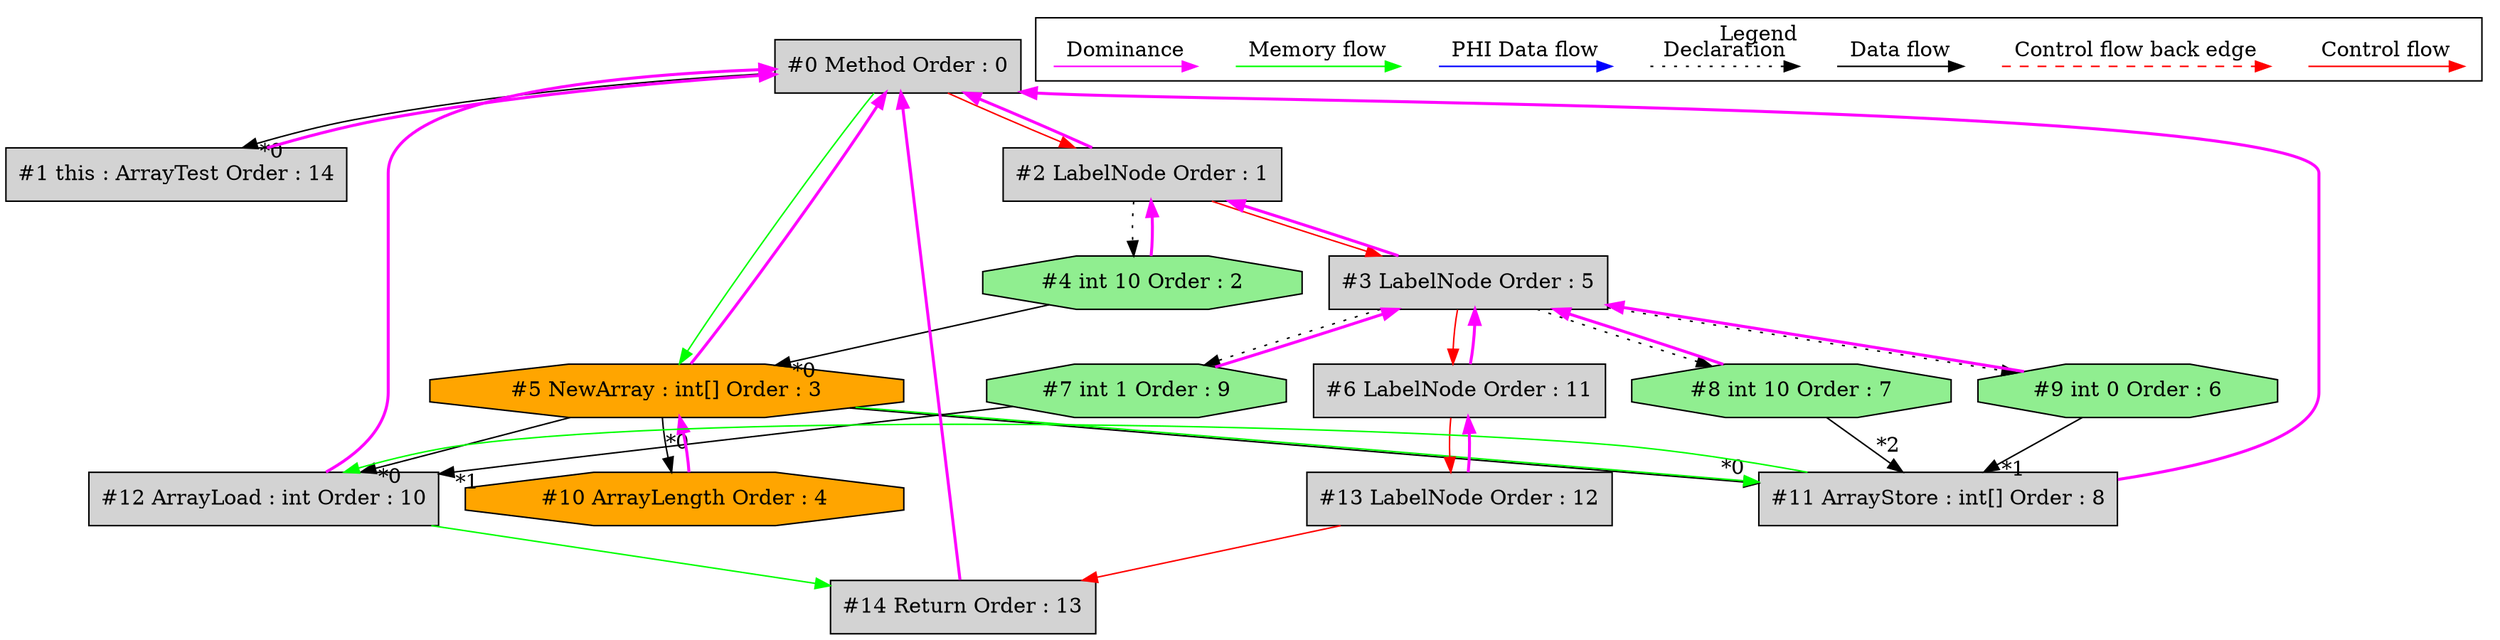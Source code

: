 digraph debugoutput {
 ordering="in";
 node0[label="#0 Method Order : 0",shape=box, fillcolor=lightgrey, style=filled];
 node1[label="#1 this : ArrayTest Order : 14",shape=box, fillcolor=lightgrey, style=filled];
 node1 -> node0[dir="forward" color="fuchsia" penwidth="2"];
 node0 -> node1[headlabel="*0", labeldistance=2];
 node2[label="#2 LabelNode Order : 1",shape=box, fillcolor=lightgrey, style=filled];
 node2 -> node0[dir="forward" color="fuchsia" penwidth="2"];
 node0 -> node2[labeldistance=2, color=red, fontcolor=red];
 node3[label="#3 LabelNode Order : 5",shape=box, fillcolor=lightgrey, style=filled];
 node3 -> node2[dir="forward" color="fuchsia" penwidth="2"];
 node2 -> node3[labeldistance=2, color=red, fontcolor=red];
 node4[label="#4 int 10 Order : 2",shape=octagon, fillcolor=lightgreen, style=filled];
 node4 -> node2[dir="forward" color="fuchsia" penwidth="2"];
 node2 -> node4[style=dotted];
 node5[label="#5 NewArray : int[] Order : 3",shape=octagon, fillcolor=orange, style=filled];
 node5 -> node0[dir="forward" color="fuchsia" penwidth="2"];
 node4 -> node5[headlabel="*0", labeldistance=2];
 node0 -> node5[labeldistance=2, color=green, constraint=false];
 node6[label="#6 LabelNode Order : 11",shape=box, fillcolor=lightgrey, style=filled];
 node6 -> node3[dir="forward" color="fuchsia" penwidth="2"];
 node3 -> node6[labeldistance=2, color=red, fontcolor=red];
 node7[label="#7 int 1 Order : 9",shape=octagon, fillcolor=lightgreen, style=filled];
 node7 -> node3[dir="forward" color="fuchsia" penwidth="2"];
 node3 -> node7[style=dotted];
 node8[label="#8 int 10 Order : 7",shape=octagon, fillcolor=lightgreen, style=filled];
 node8 -> node3[dir="forward" color="fuchsia" penwidth="2"];
 node3 -> node8[style=dotted];
 node9[label="#9 int 0 Order : 6",shape=octagon, fillcolor=lightgreen, style=filled];
 node9 -> node3[dir="forward" color="fuchsia" penwidth="2"];
 node3 -> node9[style=dotted];
 node10[label="#10 ArrayLength Order : 4",shape=octagon, fillcolor=orange, style=filled];
 node10 -> node5[dir="forward" color="fuchsia" penwidth="2"];
 node5 -> node10[headlabel="*0", labeldistance=2];
 node11[label="#11 ArrayStore : int[] Order : 8",shape=box, fillcolor=lightgrey, style=filled];
 node11 -> node0[dir="forward" color="fuchsia" penwidth="2"];
 node5 -> node11[headlabel="*0", labeldistance=2];
 node9 -> node11[headlabel="*1", labeldistance=2];
 node8 -> node11[headlabel="*2", labeldistance=2];
 node5 -> node11[labeldistance=2, color=green, constraint=false];
 node12[label="#12 ArrayLoad : int Order : 10",shape=box, fillcolor=lightgrey, style=filled];
 node12 -> node0[dir="forward" color="fuchsia" penwidth="2"];
 node5 -> node12[headlabel="*0", labeldistance=2];
 node7 -> node12[headlabel="*1", labeldistance=2];
 node11 -> node12[labeldistance=2, color=green, constraint=false];
 node13[label="#13 LabelNode Order : 12",shape=box, fillcolor=lightgrey, style=filled];
 node13 -> node6[dir="forward" color="fuchsia" penwidth="2"];
 node6 -> node13[labeldistance=2, color=red, fontcolor=red];
 node14[label="#14 Return Order : 13",shape=box, fillcolor=lightgrey, style=filled];
 node14 -> node0[dir="forward" color="fuchsia" penwidth="2"];
 node13 -> node14[labeldistance=2, color=red, fontcolor=red];
 node12 -> node14[labeldistance=2, color=green, constraint=false];
 subgraph cluster_000 {
  label = "Legend";
  node [shape=point]
  {
   rank=same;
   c0 [style = invis];
   c1 [style = invis];
   c2 [style = invis];
   c3 [style = invis];
   d0 [style = invis];
   d1 [style = invis];
   d2 [style = invis];
   d3 [style = invis];
   d4 [style = invis];
   d5 [style = invis];
   d6 [style = invis];
   d7 [style = invis];
   d8 [style = invis];
   d9 [style = invis];
  }
  c0 -> c1 [label="Control flow", style=solid, color=red]
  c2 -> c3 [label="Control flow back edge", style=dashed, color=red]
  d0 -> d1 [label="Data flow"]
  d2 -> d3 [label="Declaration", style=dotted]
  d4 -> d5 [label="PHI Data flow", color=blue]
  d6 -> d7 [label="Memory flow", color=green]
  d8 -> d9 [label="Dominance", color=fuchsia, style=solid]
 }

}
